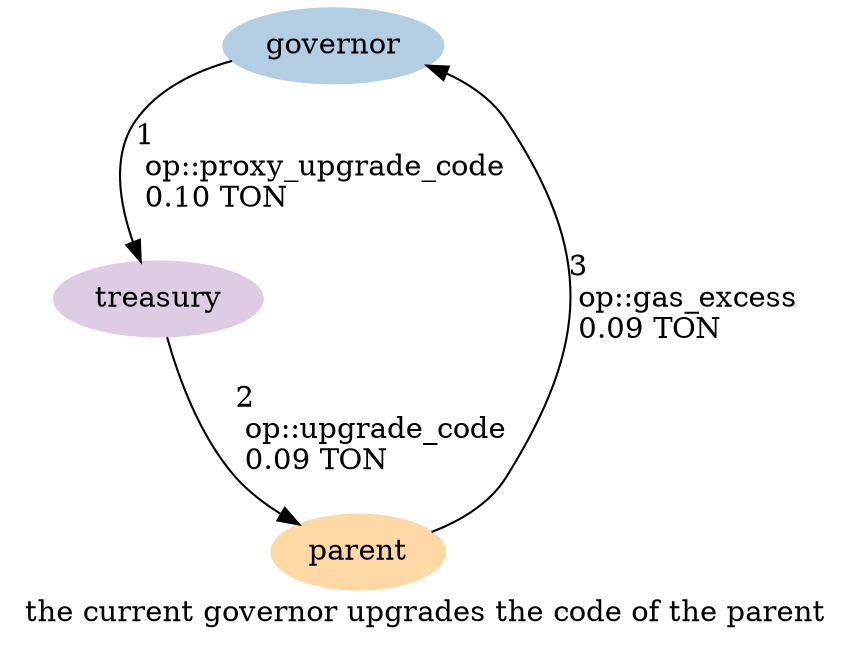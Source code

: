 digraph {
    label="the current governor upgrades the code of the parent"
    node [ colorscheme=pastel19 style=filled ]

    /* Entities */
    governor [ color=2 ]
    treasury [ color=4 ]
    parent [ color=5 ]

    /* Relationships */
    governor -> treasury [ label="1\l op::proxy_upgrade_code\l 0.10 TON\l" ]
    treasury -> parent [ label="2\l op::upgrade_code\l 0.09 TON\l" ]
    parent -> governor [ label="3\l op::gas_excess\l 0.09 TON\l" ]

    /* Ranks */
    { rank=min governor }
}
